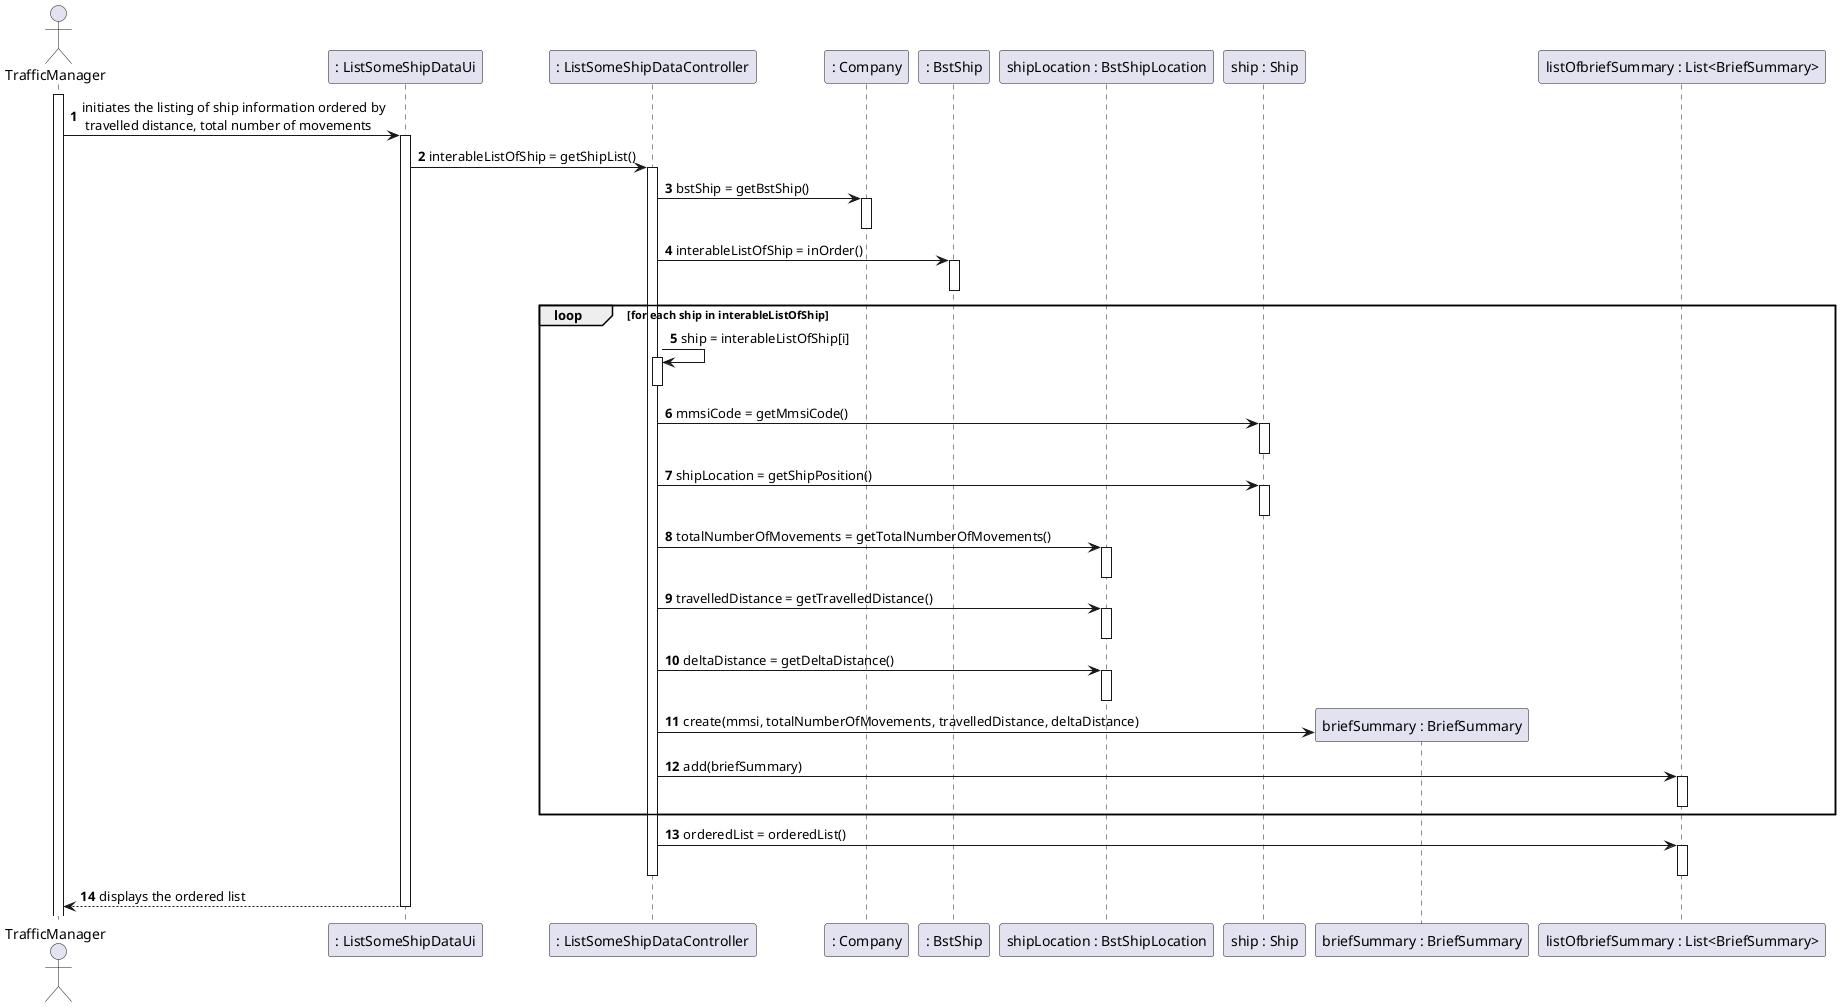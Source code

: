 @startuml
'https://plantuml.com/sequence-diagram

actor TrafficManager as TM
participant ": ListSomeShipDataUi" as UI
participant ": ListSomeShipDataController" as CTR
participant ": Company" as COMP
participant ": BstShip" as BST
participant "shipLocation : BstShipLocation" as BSTL
participant "ship : Ship" as SHIP
participant "briefSummary : BriefSummary" as BS
participant "listOfbriefSummary : List<BriefSummary>" as LIST

autonumber
activate TM
TM -> UI: initiates the listing of ship information ordered by \n travelled distance, total number of movements
activate UI
UI -> CTR : interableListOfShip = getShipList()
activate CTR
CTR -> COMP : bstShip = getBstShip()
activate COMP
deactivate COMP
CTR -> BST : interableListOfShip = inOrder()
activate BST
deactivate BST
loop for each ship in interableListOfShip
CTR -> CTR : ship = interableListOfShip[i]
activate CTR
deactivate CTR
CTR -> SHIP : mmsiCode = getMmsiCode()
activate SHIP
deactivate SHIP
CTR -> SHIP : shipLocation = getShipPosition()
activate SHIP
deactivate SHIP
CTR -> BSTL : totalNumberOfMovements = getTotalNumberOfMovements()
activate BSTL
deactivate BSTL
CTR -> BSTL : travelledDistance = getTravelledDistance()
activate BSTL
deactivate BSTL
CTR -> BSTL : deltaDistance = getDeltaDistance()
activate BSTL
deactivate BSTL

CTR -> BS** : create(mmsi, totalNumberOfMovements, travelledDistance, deltaDistance)
CTR -> LIST : add(briefSummary)
activate LIST
deactivate LIST
end

CTR-> LIST : orderedList = orderedList()
activate LIST
deactivate LIST

deactivate CTR

UI --> TM : displays the ordered list
deactivate UI

@enduml